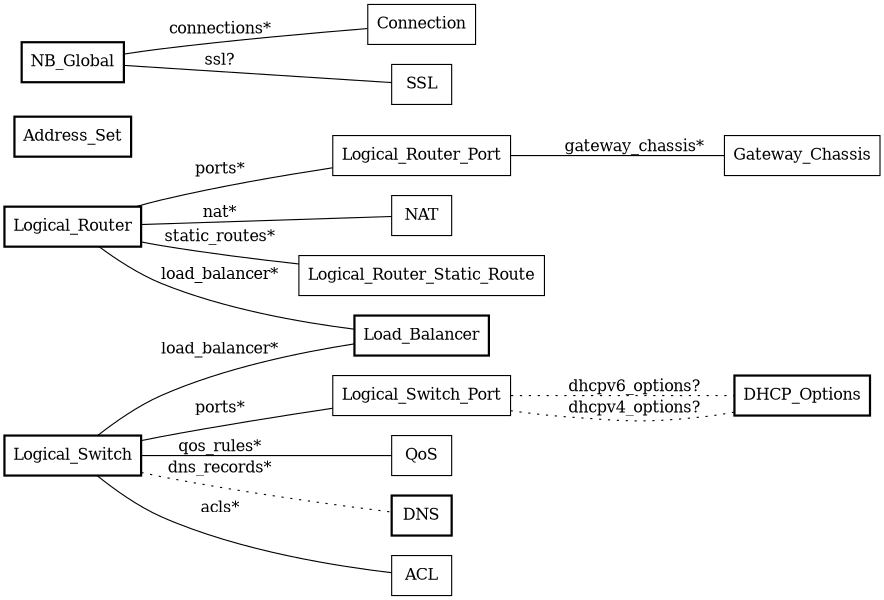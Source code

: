 digraph OVN_Northbound {
	rankdir=LR;
	size="6.5,4";
	margin="0";
	node [shape=box];
	edge [dir=none, arrowhead=none, arrowtail=none];
	Load_Balancer [style=bold];
	Logical_Switch_Port [];
	Logical_Switch_Port -> DHCP_Options [style=dotted, label="dhcpv6_options?"];
	Logical_Switch_Port -> DHCP_Options [style=dotted, label="dhcpv4_options?"];
	Address_Set [style=bold];
	NB_Global [style=bold];
	NB_Global -> Connection [label="connections*"];
	NB_Global -> SSL [label="ssl?"];
	QoS [];
	DNS [style=bold];
	Logical_Router_Static_Route [];
	Logical_Router_Port [];
	Logical_Router_Port -> Gateway_Chassis [label="gateway_chassis*"];
	Logical_Router [style=bold];
	Logical_Router -> Load_Balancer [label="load_balancer*"];
	Logical_Router -> Logical_Router_Static_Route [label="static_routes*"];
	Logical_Router -> Logical_Router_Port [label="ports*"];
	Logical_Router -> NAT [label="nat*"];
	ACL [];
	SSL [];
	Connection [];
	Logical_Switch [style=bold];
	Logical_Switch -> Load_Balancer [label="load_balancer*"];
	Logical_Switch -> DNS [style=dotted, label="dns_records*"];
	Logical_Switch -> QoS [label="qos_rules*"];
	Logical_Switch -> ACL [label="acls*"];
	Logical_Switch -> Logical_Switch_Port [label="ports*"];
	NAT [];
	Gateway_Chassis [];
	DHCP_Options [style=bold];
}
